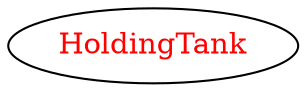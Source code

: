 digraph dependencyGraph {
 concentrate=true;
 ranksep="2.0";
 rankdir="LR"; 
 splines="ortho";
"HoldingTank" [fontcolor="red"];
}